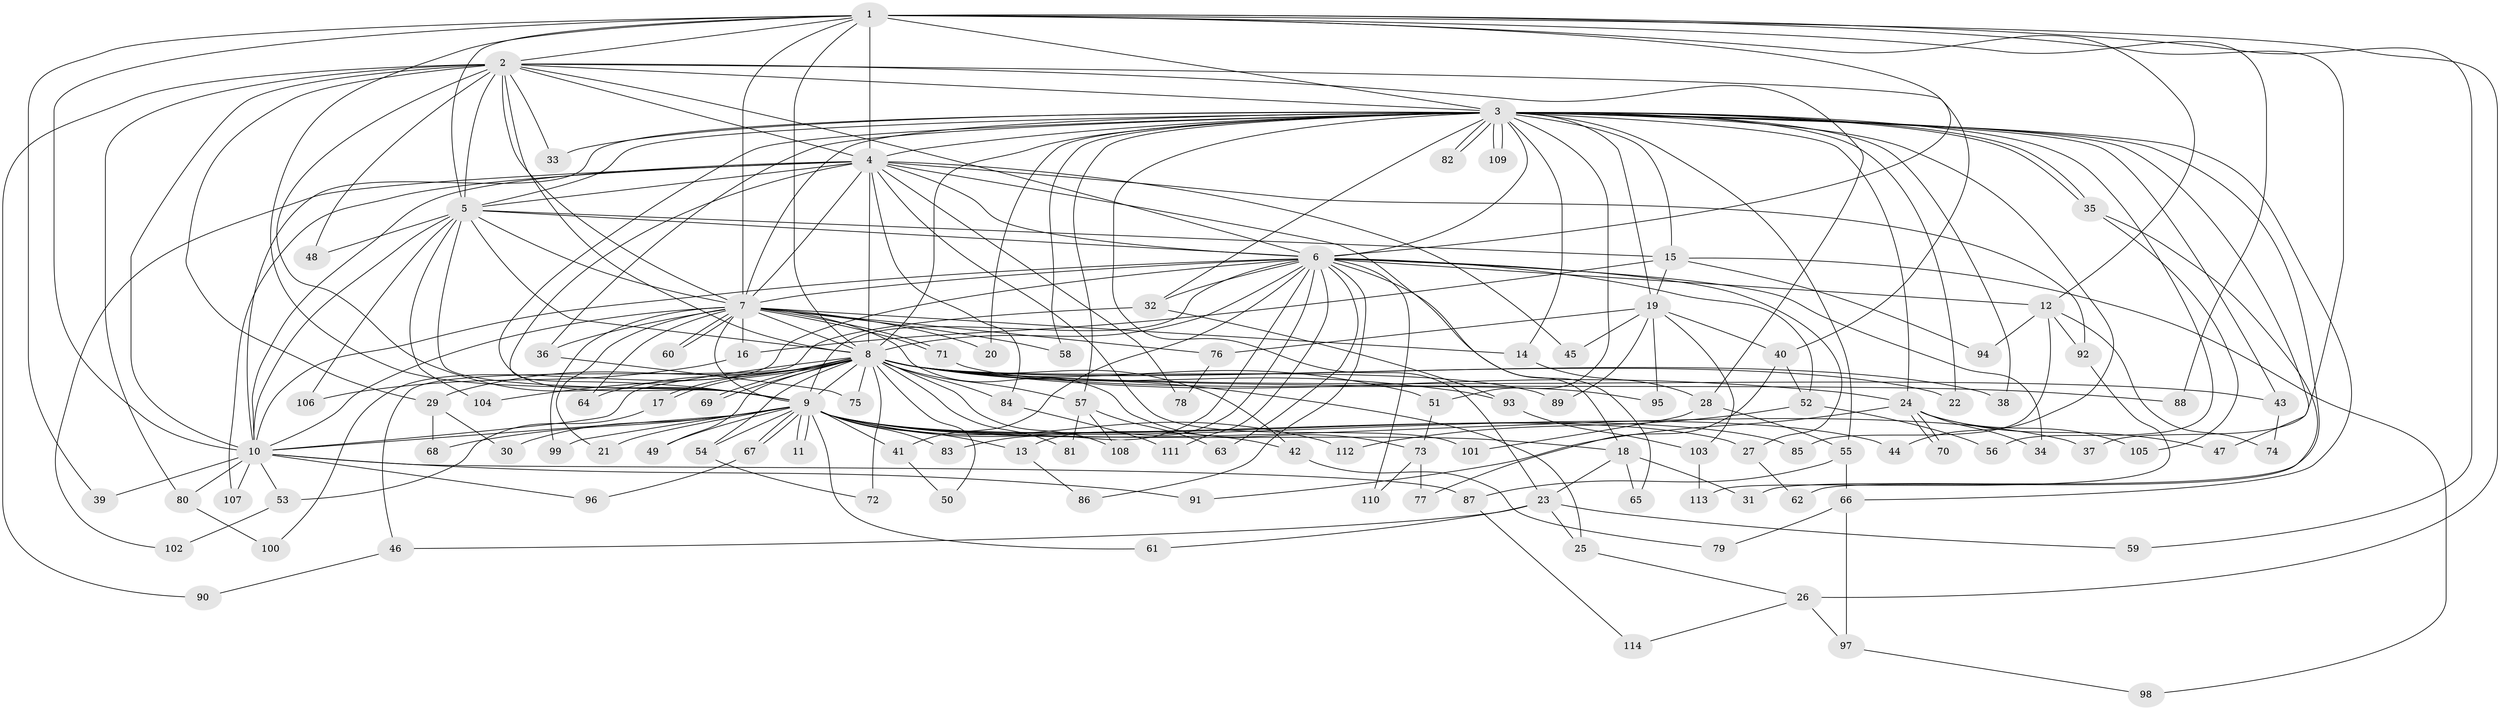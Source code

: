 // Generated by graph-tools (version 1.1) at 2025/01/03/09/25 03:01:22]
// undirected, 114 vertices, 253 edges
graph export_dot {
graph [start="1"]
  node [color=gray90,style=filled];
  1;
  2;
  3;
  4;
  5;
  6;
  7;
  8;
  9;
  10;
  11;
  12;
  13;
  14;
  15;
  16;
  17;
  18;
  19;
  20;
  21;
  22;
  23;
  24;
  25;
  26;
  27;
  28;
  29;
  30;
  31;
  32;
  33;
  34;
  35;
  36;
  37;
  38;
  39;
  40;
  41;
  42;
  43;
  44;
  45;
  46;
  47;
  48;
  49;
  50;
  51;
  52;
  53;
  54;
  55;
  56;
  57;
  58;
  59;
  60;
  61;
  62;
  63;
  64;
  65;
  66;
  67;
  68;
  69;
  70;
  71;
  72;
  73;
  74;
  75;
  76;
  77;
  78;
  79;
  80;
  81;
  82;
  83;
  84;
  85;
  86;
  87;
  88;
  89;
  90;
  91;
  92;
  93;
  94;
  95;
  96;
  97;
  98;
  99;
  100;
  101;
  102;
  103;
  104;
  105;
  106;
  107;
  108;
  109;
  110;
  111;
  112;
  113;
  114;
  1 -- 2;
  1 -- 3;
  1 -- 4;
  1 -- 5;
  1 -- 6;
  1 -- 7;
  1 -- 8;
  1 -- 9;
  1 -- 10;
  1 -- 12;
  1 -- 26;
  1 -- 37;
  1 -- 39;
  1 -- 59;
  1 -- 88;
  2 -- 3;
  2 -- 4;
  2 -- 5;
  2 -- 6;
  2 -- 7;
  2 -- 8;
  2 -- 9;
  2 -- 10;
  2 -- 28;
  2 -- 29;
  2 -- 33;
  2 -- 40;
  2 -- 48;
  2 -- 80;
  2 -- 90;
  3 -- 4;
  3 -- 5;
  3 -- 6;
  3 -- 7;
  3 -- 8;
  3 -- 9;
  3 -- 10;
  3 -- 14;
  3 -- 15;
  3 -- 19;
  3 -- 20;
  3 -- 22;
  3 -- 23;
  3 -- 24;
  3 -- 31;
  3 -- 32;
  3 -- 33;
  3 -- 35;
  3 -- 35;
  3 -- 36;
  3 -- 38;
  3 -- 43;
  3 -- 44;
  3 -- 47;
  3 -- 51;
  3 -- 55;
  3 -- 56;
  3 -- 57;
  3 -- 58;
  3 -- 66;
  3 -- 82;
  3 -- 82;
  3 -- 109;
  3 -- 109;
  4 -- 5;
  4 -- 6;
  4 -- 7;
  4 -- 8;
  4 -- 9;
  4 -- 10;
  4 -- 18;
  4 -- 45;
  4 -- 78;
  4 -- 84;
  4 -- 92;
  4 -- 101;
  4 -- 102;
  4 -- 107;
  5 -- 6;
  5 -- 7;
  5 -- 8;
  5 -- 9;
  5 -- 10;
  5 -- 15;
  5 -- 48;
  5 -- 104;
  5 -- 106;
  6 -- 7;
  6 -- 8;
  6 -- 9;
  6 -- 10;
  6 -- 12;
  6 -- 13;
  6 -- 27;
  6 -- 32;
  6 -- 34;
  6 -- 41;
  6 -- 52;
  6 -- 63;
  6 -- 65;
  6 -- 83;
  6 -- 86;
  6 -- 100;
  6 -- 110;
  6 -- 111;
  7 -- 8;
  7 -- 9;
  7 -- 10;
  7 -- 14;
  7 -- 16;
  7 -- 20;
  7 -- 21;
  7 -- 36;
  7 -- 58;
  7 -- 60;
  7 -- 60;
  7 -- 64;
  7 -- 71;
  7 -- 71;
  7 -- 73;
  7 -- 76;
  7 -- 99;
  8 -- 9;
  8 -- 10;
  8 -- 17;
  8 -- 17;
  8 -- 22;
  8 -- 24;
  8 -- 25;
  8 -- 29;
  8 -- 38;
  8 -- 42;
  8 -- 43;
  8 -- 49;
  8 -- 50;
  8 -- 51;
  8 -- 54;
  8 -- 57;
  8 -- 64;
  8 -- 69;
  8 -- 69;
  8 -- 72;
  8 -- 75;
  8 -- 81;
  8 -- 84;
  8 -- 88;
  8 -- 89;
  8 -- 93;
  8 -- 104;
  8 -- 108;
  9 -- 10;
  9 -- 11;
  9 -- 11;
  9 -- 13;
  9 -- 18;
  9 -- 21;
  9 -- 27;
  9 -- 30;
  9 -- 37;
  9 -- 41;
  9 -- 42;
  9 -- 44;
  9 -- 49;
  9 -- 54;
  9 -- 61;
  9 -- 67;
  9 -- 67;
  9 -- 68;
  9 -- 83;
  9 -- 85;
  9 -- 99;
  9 -- 112;
  10 -- 39;
  10 -- 53;
  10 -- 80;
  10 -- 87;
  10 -- 91;
  10 -- 96;
  10 -- 107;
  12 -- 74;
  12 -- 85;
  12 -- 92;
  12 -- 94;
  13 -- 86;
  14 -- 28;
  15 -- 16;
  15 -- 19;
  15 -- 94;
  15 -- 98;
  16 -- 106;
  17 -- 53;
  18 -- 23;
  18 -- 31;
  18 -- 65;
  19 -- 40;
  19 -- 45;
  19 -- 76;
  19 -- 89;
  19 -- 95;
  19 -- 103;
  23 -- 25;
  23 -- 46;
  23 -- 59;
  23 -- 61;
  24 -- 34;
  24 -- 47;
  24 -- 70;
  24 -- 70;
  24 -- 91;
  24 -- 105;
  25 -- 26;
  26 -- 97;
  26 -- 114;
  27 -- 62;
  28 -- 55;
  28 -- 101;
  29 -- 30;
  29 -- 68;
  32 -- 46;
  32 -- 93;
  35 -- 62;
  35 -- 105;
  36 -- 75;
  40 -- 52;
  40 -- 77;
  41 -- 50;
  42 -- 79;
  43 -- 74;
  46 -- 90;
  51 -- 73;
  52 -- 56;
  52 -- 112;
  53 -- 102;
  54 -- 72;
  55 -- 66;
  55 -- 87;
  57 -- 63;
  57 -- 81;
  57 -- 108;
  66 -- 79;
  66 -- 97;
  67 -- 96;
  71 -- 95;
  73 -- 77;
  73 -- 110;
  76 -- 78;
  80 -- 100;
  84 -- 111;
  87 -- 114;
  92 -- 113;
  93 -- 103;
  97 -- 98;
  103 -- 113;
}

